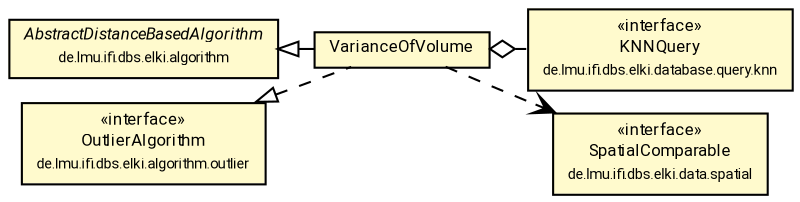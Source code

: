 #!/usr/local/bin/dot
#
# Class diagram 
# Generated by UMLGraph version R5_7_2-60-g0e99a6 (http://www.spinellis.gr/umlgraph/)
#

digraph G {
	graph [fontnames="svg"]
	edge [fontname="Roboto",fontsize=7,labelfontname="Roboto",labelfontsize=7,color="black"];
	node [fontname="Roboto",fontcolor="black",fontsize=8,shape=plaintext,margin=0,width=0,height=0];
	nodesep=0.15;
	ranksep=0.25;
	rankdir=LR;
	// de.lmu.ifi.dbs.elki.algorithm.AbstractDistanceBasedAlgorithm<O, R extends de.lmu.ifi.dbs.elki.result.Result>
	c10647347 [label=<<table title="de.lmu.ifi.dbs.elki.algorithm.AbstractDistanceBasedAlgorithm" border="0" cellborder="1" cellspacing="0" cellpadding="2" bgcolor="LemonChiffon" href="../../AbstractDistanceBasedAlgorithm.html" target="_parent">
		<tr><td><table border="0" cellspacing="0" cellpadding="1">
		<tr><td align="center" balign="center"> <font face="Roboto"><i>AbstractDistanceBasedAlgorithm</i></font> </td></tr>
		<tr><td align="center" balign="center"> <font face="Roboto" point-size="7.0">de.lmu.ifi.dbs.elki.algorithm</font> </td></tr>
		</table></td></tr>
		</table>>, URL="../../AbstractDistanceBasedAlgorithm.html"];
	// de.lmu.ifi.dbs.elki.database.query.knn.KNNQuery<O>
	c10647387 [label=<<table title="de.lmu.ifi.dbs.elki.database.query.knn.KNNQuery" border="0" cellborder="1" cellspacing="0" cellpadding="2" bgcolor="LemonChiffon" href="../../../database/query/knn/KNNQuery.html" target="_parent">
		<tr><td><table border="0" cellspacing="0" cellpadding="1">
		<tr><td align="center" balign="center"> &#171;interface&#187; </td></tr>
		<tr><td align="center" balign="center"> <font face="Roboto">KNNQuery</font> </td></tr>
		<tr><td align="center" balign="center"> <font face="Roboto" point-size="7.0">de.lmu.ifi.dbs.elki.database.query.knn</font> </td></tr>
		</table></td></tr>
		</table>>, URL="../../../database/query/knn/KNNQuery.html"];
	// de.lmu.ifi.dbs.elki.data.spatial.SpatialComparable
	c10647408 [label=<<table title="de.lmu.ifi.dbs.elki.data.spatial.SpatialComparable" border="0" cellborder="1" cellspacing="0" cellpadding="2" bgcolor="LemonChiffon" href="../../../data/spatial/SpatialComparable.html" target="_parent">
		<tr><td><table border="0" cellspacing="0" cellpadding="1">
		<tr><td align="center" balign="center"> &#171;interface&#187; </td></tr>
		<tr><td align="center" balign="center"> <font face="Roboto">SpatialComparable</font> </td></tr>
		<tr><td align="center" balign="center"> <font face="Roboto" point-size="7.0">de.lmu.ifi.dbs.elki.data.spatial</font> </td></tr>
		</table></td></tr>
		</table>>, URL="../../../data/spatial/SpatialComparable.html"];
	// de.lmu.ifi.dbs.elki.algorithm.outlier.OutlierAlgorithm
	c10649229 [label=<<table title="de.lmu.ifi.dbs.elki.algorithm.outlier.OutlierAlgorithm" border="0" cellborder="1" cellspacing="0" cellpadding="2" bgcolor="LemonChiffon" href="../OutlierAlgorithm.html" target="_parent">
		<tr><td><table border="0" cellspacing="0" cellpadding="1">
		<tr><td align="center" balign="center"> &#171;interface&#187; </td></tr>
		<tr><td align="center" balign="center"> <font face="Roboto">OutlierAlgorithm</font> </td></tr>
		<tr><td align="center" balign="center"> <font face="Roboto" point-size="7.0">de.lmu.ifi.dbs.elki.algorithm.outlier</font> </td></tr>
		</table></td></tr>
		</table>>, URL="../OutlierAlgorithm.html"];
	// de.lmu.ifi.dbs.elki.algorithm.outlier.lof.VarianceOfVolume<O extends de.lmu.ifi.dbs.elki.data.spatial.SpatialComparable>
	c10649335 [label=<<table title="de.lmu.ifi.dbs.elki.algorithm.outlier.lof.VarianceOfVolume" border="0" cellborder="1" cellspacing="0" cellpadding="2" bgcolor="lemonChiffon" href="VarianceOfVolume.html" target="_parent">
		<tr><td><table border="0" cellspacing="0" cellpadding="1">
		<tr><td align="center" balign="center"> <font face="Roboto">VarianceOfVolume</font> </td></tr>
		</table></td></tr>
		</table>>, URL="VarianceOfVolume.html"];
	// de.lmu.ifi.dbs.elki.algorithm.outlier.lof.VarianceOfVolume<O extends de.lmu.ifi.dbs.elki.data.spatial.SpatialComparable> extends de.lmu.ifi.dbs.elki.algorithm.AbstractDistanceBasedAlgorithm<O, R extends de.lmu.ifi.dbs.elki.result.Result>
	c10647347 -> c10649335 [arrowtail=empty,dir=back,weight=10];
	// de.lmu.ifi.dbs.elki.algorithm.outlier.lof.VarianceOfVolume<O extends de.lmu.ifi.dbs.elki.data.spatial.SpatialComparable> implements de.lmu.ifi.dbs.elki.algorithm.outlier.OutlierAlgorithm
	c10649229 -> c10649335 [arrowtail=empty,style=dashed,dir=back,weight=9];
	// de.lmu.ifi.dbs.elki.algorithm.outlier.lof.VarianceOfVolume<O extends de.lmu.ifi.dbs.elki.data.spatial.SpatialComparable> has de.lmu.ifi.dbs.elki.database.query.knn.KNNQuery<O>
	c10649335 -> c10647387 [arrowhead=none,arrowtail=ediamond,dir=back,weight=4];
	// de.lmu.ifi.dbs.elki.algorithm.outlier.lof.VarianceOfVolume<O extends de.lmu.ifi.dbs.elki.data.spatial.SpatialComparable> depend de.lmu.ifi.dbs.elki.data.spatial.SpatialComparable
	c10649335 -> c10647408 [arrowhead=open,style=dashed,weight=0];
}

